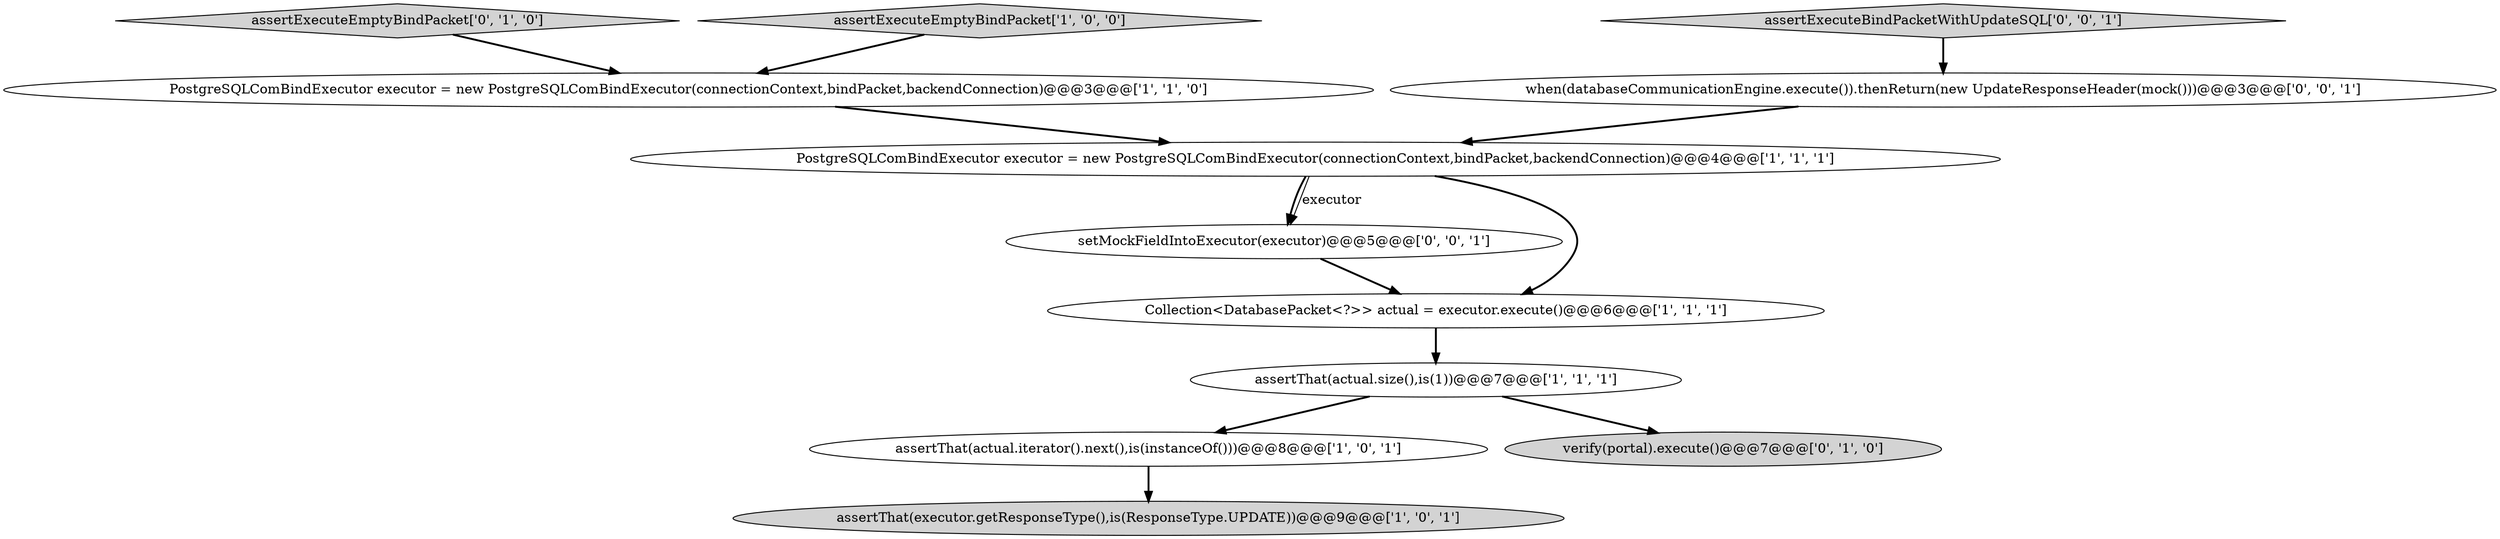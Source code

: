 digraph {
6 [style = filled, label = "assertThat(actual.size(),is(1))@@@7@@@['1', '1', '1']", fillcolor = white, shape = ellipse image = "AAA0AAABBB1BBB"];
9 [style = filled, label = "setMockFieldIntoExecutor(executor)@@@5@@@['0', '0', '1']", fillcolor = white, shape = ellipse image = "AAA0AAABBB3BBB"];
4 [style = filled, label = "assertThat(executor.getResponseType(),is(ResponseType.UPDATE))@@@9@@@['1', '0', '1']", fillcolor = lightgray, shape = ellipse image = "AAA0AAABBB1BBB"];
0 [style = filled, label = "assertThat(actual.iterator().next(),is(instanceOf()))@@@8@@@['1', '0', '1']", fillcolor = white, shape = ellipse image = "AAA0AAABBB1BBB"];
8 [style = filled, label = "assertExecuteEmptyBindPacket['0', '1', '0']", fillcolor = lightgray, shape = diamond image = "AAA0AAABBB2BBB"];
2 [style = filled, label = "Collection<DatabasePacket<?>> actual = executor.execute()@@@6@@@['1', '1', '1']", fillcolor = white, shape = ellipse image = "AAA0AAABBB1BBB"];
11 [style = filled, label = "assertExecuteBindPacketWithUpdateSQL['0', '0', '1']", fillcolor = lightgray, shape = diamond image = "AAA0AAABBB3BBB"];
5 [style = filled, label = "PostgreSQLComBindExecutor executor = new PostgreSQLComBindExecutor(connectionContext,bindPacket,backendConnection)@@@3@@@['1', '1', '0']", fillcolor = white, shape = ellipse image = "AAA0AAABBB1BBB"];
7 [style = filled, label = "verify(portal).execute()@@@7@@@['0', '1', '0']", fillcolor = lightgray, shape = ellipse image = "AAA0AAABBB2BBB"];
10 [style = filled, label = "when(databaseCommunicationEngine.execute()).thenReturn(new UpdateResponseHeader(mock()))@@@3@@@['0', '0', '1']", fillcolor = white, shape = ellipse image = "AAA0AAABBB3BBB"];
3 [style = filled, label = "assertExecuteEmptyBindPacket['1', '0', '0']", fillcolor = lightgray, shape = diamond image = "AAA0AAABBB1BBB"];
1 [style = filled, label = "PostgreSQLComBindExecutor executor = new PostgreSQLComBindExecutor(connectionContext,bindPacket,backendConnection)@@@4@@@['1', '1', '1']", fillcolor = white, shape = ellipse image = "AAA0AAABBB1BBB"];
2->6 [style = bold, label=""];
6->0 [style = bold, label=""];
10->1 [style = bold, label=""];
9->2 [style = bold, label=""];
11->10 [style = bold, label=""];
6->7 [style = bold, label=""];
0->4 [style = bold, label=""];
1->9 [style = bold, label=""];
8->5 [style = bold, label=""];
1->2 [style = bold, label=""];
3->5 [style = bold, label=""];
1->9 [style = solid, label="executor"];
5->1 [style = bold, label=""];
}
